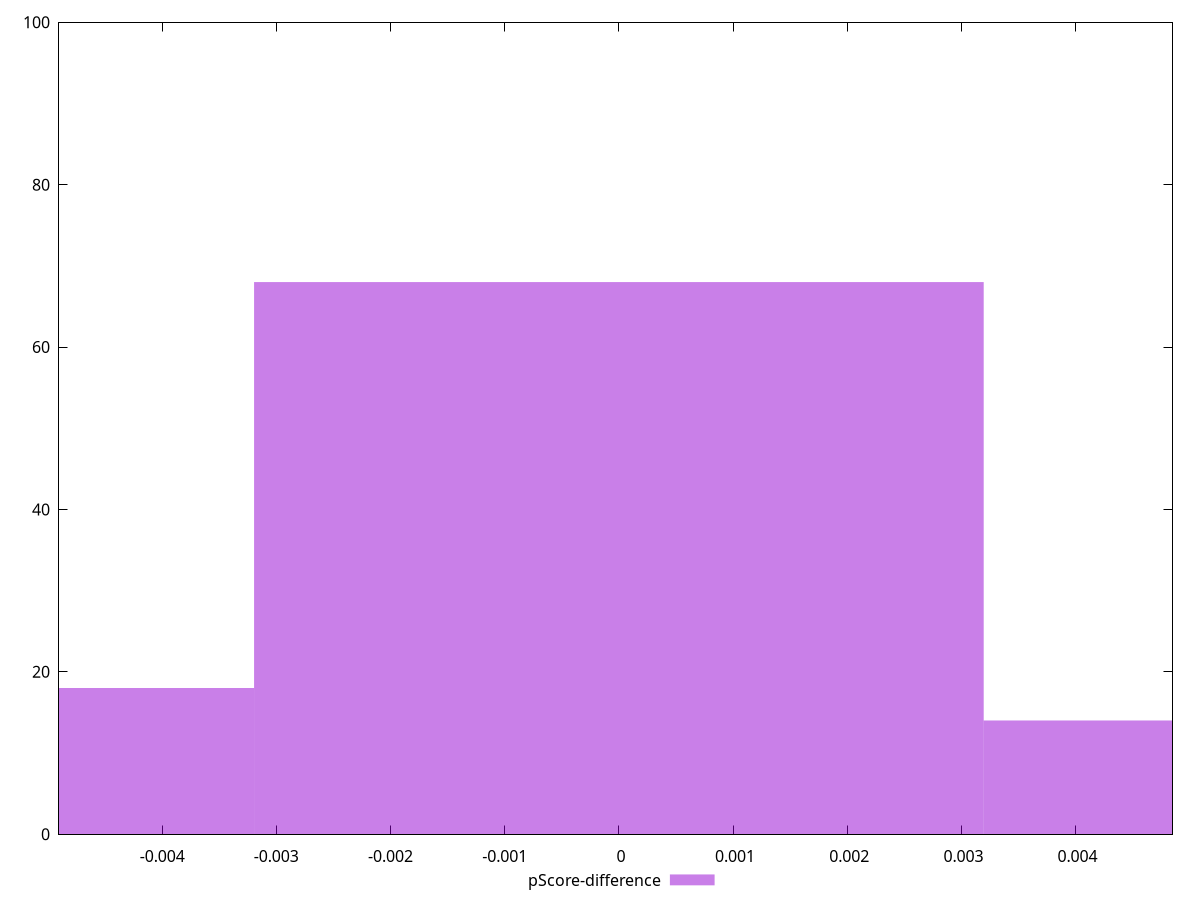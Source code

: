 reset

$pScoreDifference <<EOF
-0.00639024313207326 18
0.00639024313207326 14
0 68
EOF

set key outside below
set boxwidth 0.00639024313207326
set xrange [-0.004903624337543988:0.004848620623947447]
set yrange [0:100]
set trange [0:100]
set style fill transparent solid 0.5 noborder
set terminal svg size 640, 490 enhanced background rgb 'white'
set output "report/report_00029_2021-02-24T13-36-40.390Z/interactive/samples/music/pScore-difference/histogram.svg"

plot $pScoreDifference title "pScore-difference" with boxes

reset
